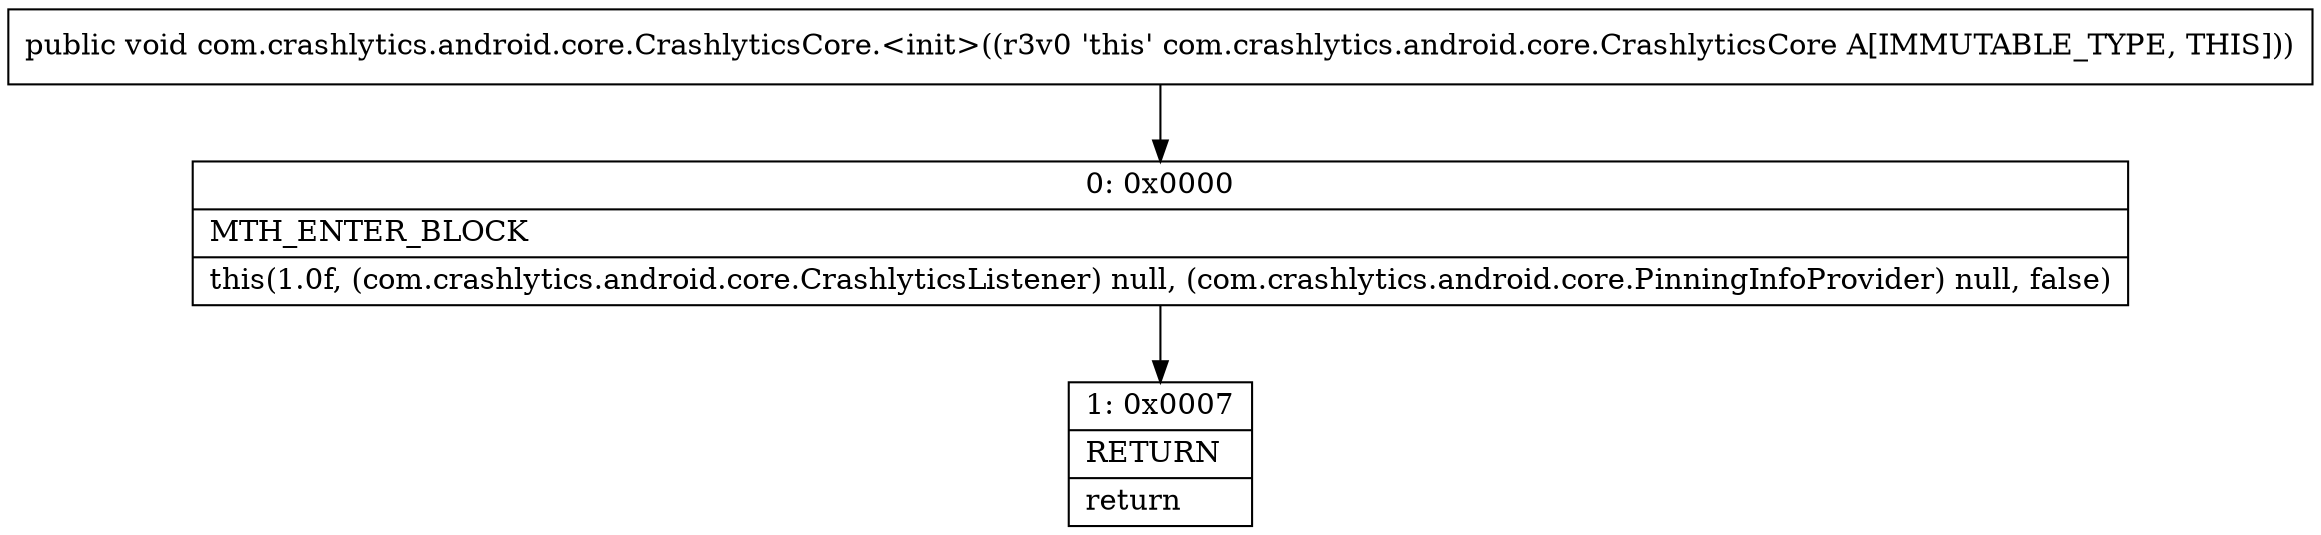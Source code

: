 digraph "CFG forcom.crashlytics.android.core.CrashlyticsCore.\<init\>()V" {
Node_0 [shape=record,label="{0\:\ 0x0000|MTH_ENTER_BLOCK\l|this(1.0f, (com.crashlytics.android.core.CrashlyticsListener) null, (com.crashlytics.android.core.PinningInfoProvider) null, false)\l}"];
Node_1 [shape=record,label="{1\:\ 0x0007|RETURN\l|return\l}"];
MethodNode[shape=record,label="{public void com.crashlytics.android.core.CrashlyticsCore.\<init\>((r3v0 'this' com.crashlytics.android.core.CrashlyticsCore A[IMMUTABLE_TYPE, THIS])) }"];
MethodNode -> Node_0;
Node_0 -> Node_1;
}

